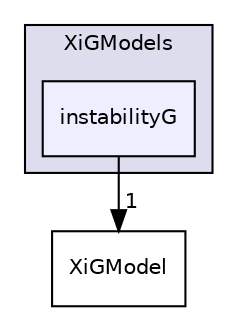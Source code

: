 digraph "applications/solvers/combustion/PDRFoam/XiModels/XiGModels/instabilityG" {
  bgcolor=transparent;
  compound=true
  node [ fontsize="10", fontname="Helvetica"];
  edge [ labelfontsize="10", labelfontname="Helvetica"];
  subgraph clusterdir_8466298f5f92a7096630ba54e6501d61 {
    graph [ bgcolor="#ddddee", pencolor="black", label="XiGModels" fontname="Helvetica", fontsize="10", URL="dir_8466298f5f92a7096630ba54e6501d61.html"]
  dir_2344a623fcf536f85b17680cc5c2d717 [shape=box, label="instabilityG", style="filled", fillcolor="#eeeeff", pencolor="black", URL="dir_2344a623fcf536f85b17680cc5c2d717.html"];
  }
  dir_30a376875544d288d5b7e930364c2096 [shape=box label="XiGModel" URL="dir_30a376875544d288d5b7e930364c2096.html"];
  dir_2344a623fcf536f85b17680cc5c2d717->dir_30a376875544d288d5b7e930364c2096 [headlabel="1", labeldistance=1.5 headhref="dir_000102_000104.html"];
}
